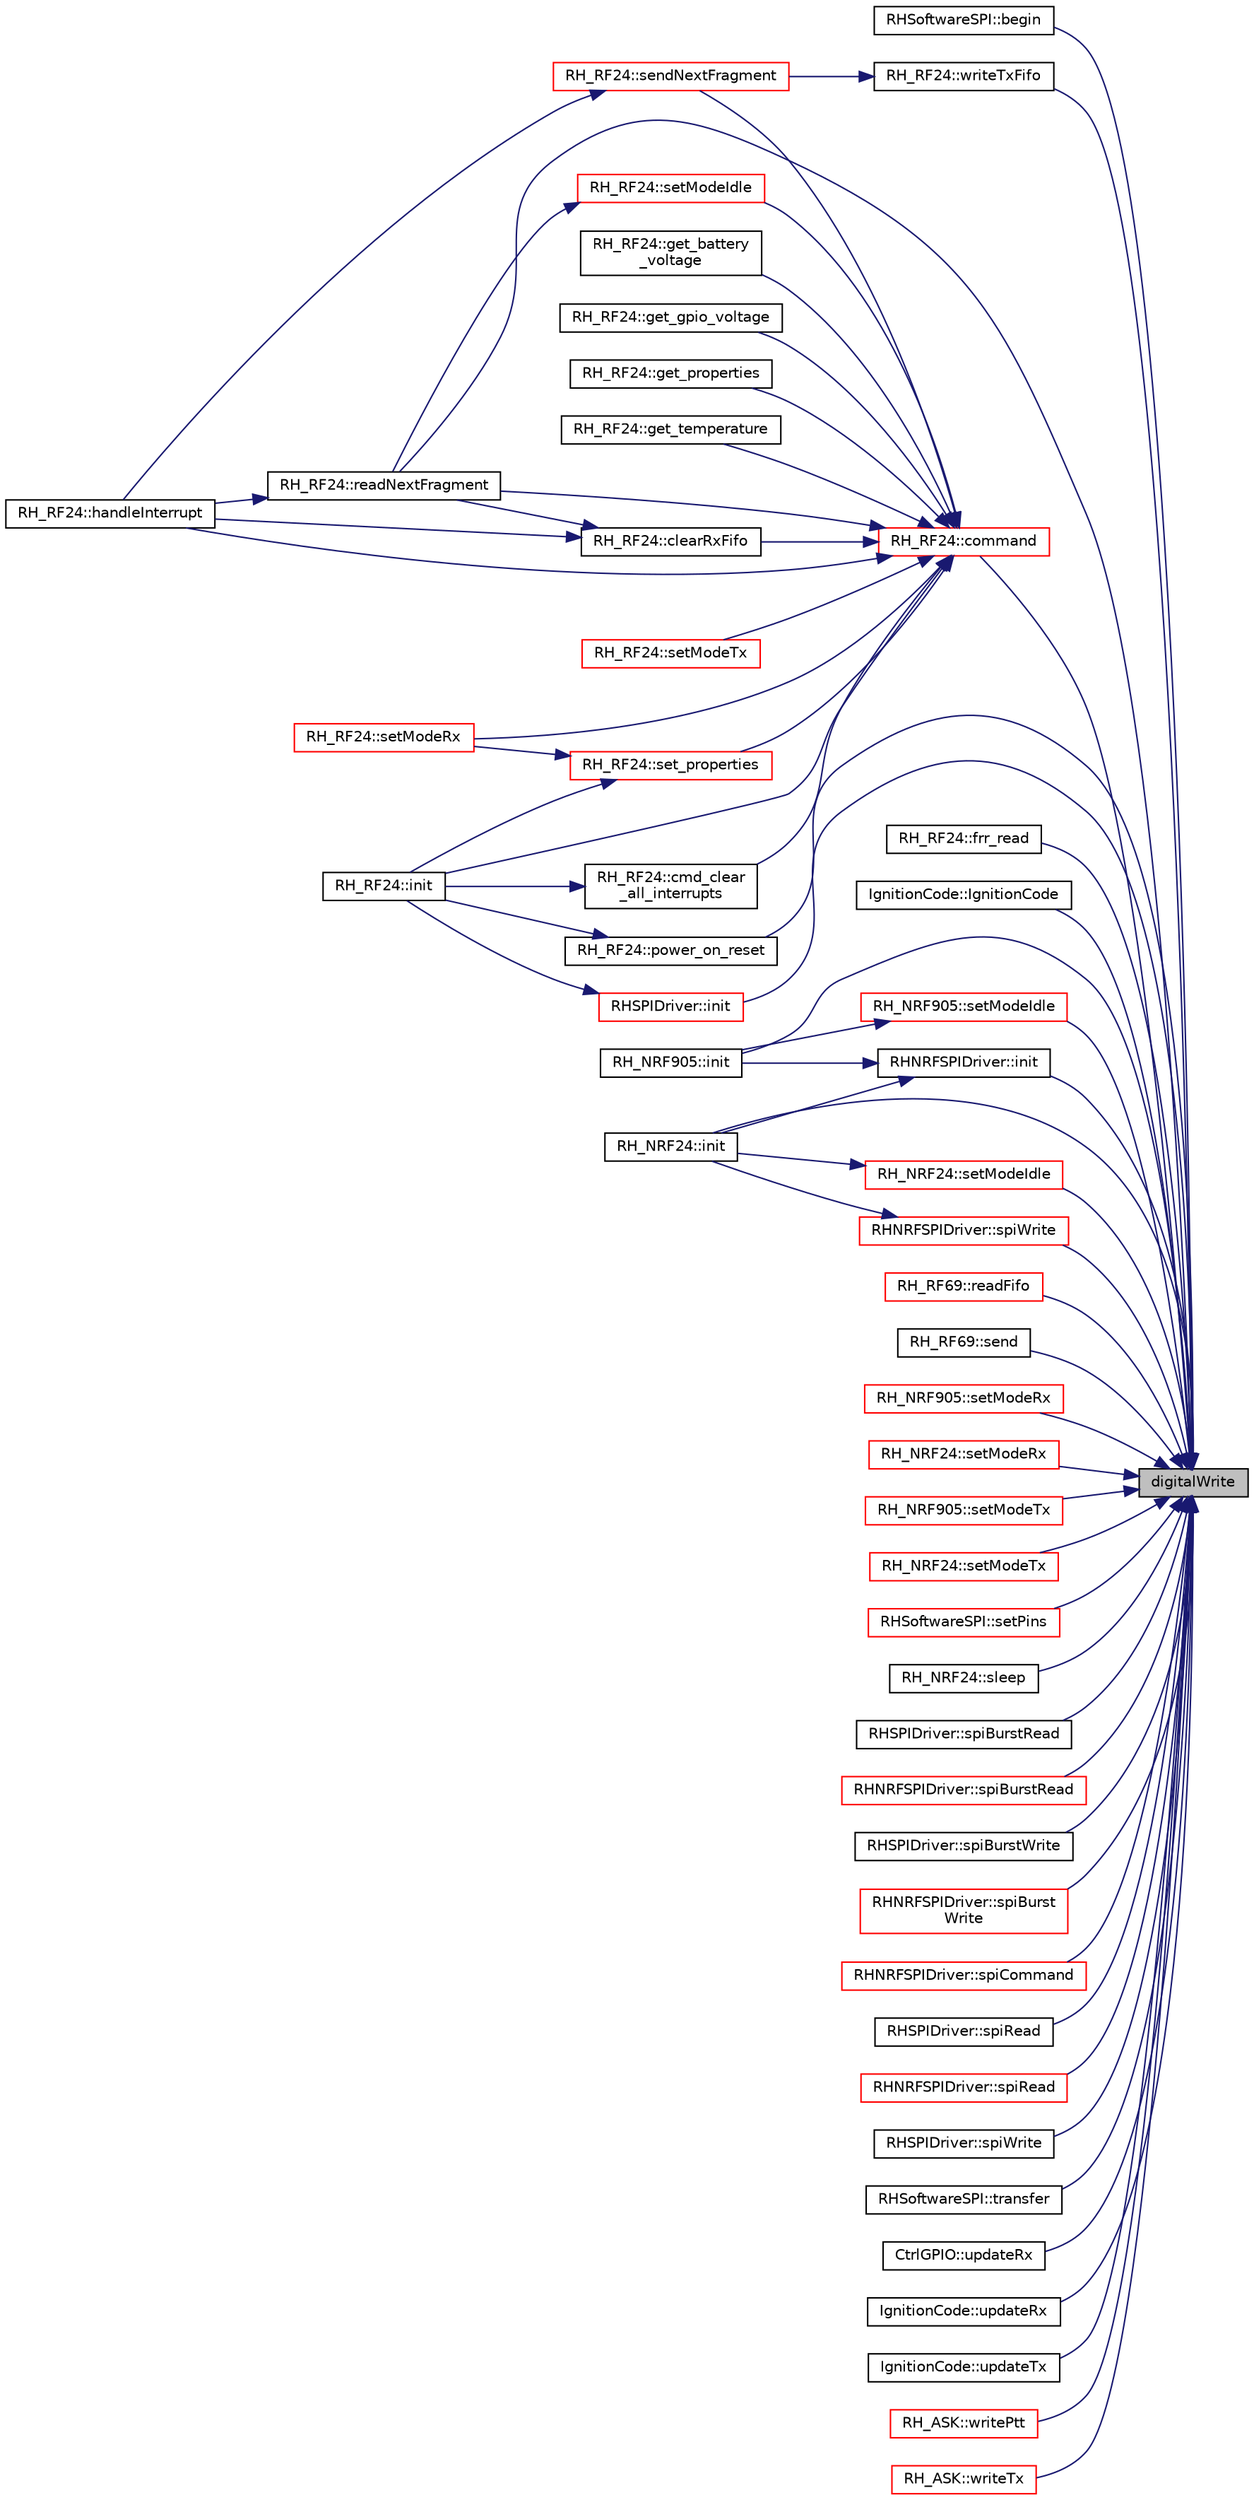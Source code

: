 digraph "digitalWrite"
{
 // LATEX_PDF_SIZE
  edge [fontname="Helvetica",fontsize="10",labelfontname="Helvetica",labelfontsize="10"];
  node [fontname="Helvetica",fontsize="10",shape=record];
  rankdir="RL";
  Node1 [label="digitalWrite",height=0.2,width=0.4,color="black", fillcolor="grey75", style="filled", fontcolor="black",tooltip=" "];
  Node1 -> Node2 [dir="back",color="midnightblue",fontsize="10",style="solid",fontname="Helvetica"];
  Node2 [label="RHSoftwareSPI::begin",height=0.2,width=0.4,color="black", fillcolor="white", style="filled",URL="$class_r_h_software_s_p_i.html#abee0eb2355d6572eb63464ffb3f348a2",tooltip="Initialise the SPI library."];
  Node1 -> Node3 [dir="back",color="midnightblue",fontsize="10",style="solid",fontname="Helvetica"];
  Node3 [label="RH_RF24::command",height=0.2,width=0.4,color="red", fillcolor="white", style="filled",URL="$class_r_h___r_f24.html#ab5a2b39cc3a6350addb97327b6f8af33",tooltip=" "];
  Node3 -> Node4 [dir="back",color="midnightblue",fontsize="10",style="solid",fontname="Helvetica"];
  Node4 [label="RH_RF24::clearRxFifo",height=0.2,width=0.4,color="black", fillcolor="white", style="filled",URL="$class_r_h___r_f24.html#a094aa6d7c2dde3bd1ed33dfa15639014",tooltip=" "];
  Node4 -> Node5 [dir="back",color="midnightblue",fontsize="10",style="solid",fontname="Helvetica"];
  Node5 [label="RH_RF24::handleInterrupt",height=0.2,width=0.4,color="black", fillcolor="white", style="filled",URL="$class_r_h___r_f24.html#ace446bd70542adeedf7f7403212e809c",tooltip=" "];
  Node4 -> Node6 [dir="back",color="midnightblue",fontsize="10",style="solid",fontname="Helvetica"];
  Node6 [label="RH_RF24::readNextFragment",height=0.2,width=0.4,color="black", fillcolor="white", style="filled",URL="$class_r_h___r_f24.html#a7d30de3f323b945c61feac26b614a89a",tooltip=" "];
  Node6 -> Node5 [dir="back",color="midnightblue",fontsize="10",style="solid",fontname="Helvetica"];
  Node3 -> Node7 [dir="back",color="midnightblue",fontsize="10",style="solid",fontname="Helvetica"];
  Node7 [label="RH_RF24::cmd_clear\l_all_interrupts",height=0.2,width=0.4,color="black", fillcolor="white", style="filled",URL="$class_r_h___r_f24.html#aa65c55eb42b2a284a14aca8dd0ffa849",tooltip="Clears all pending interrutps in the radio chip."];
  Node7 -> Node8 [dir="back",color="midnightblue",fontsize="10",style="solid",fontname="Helvetica"];
  Node8 [label="RH_RF24::init",height=0.2,width=0.4,color="black", fillcolor="white", style="filled",URL="$class_r_h___r_f24.html#a2cb53e42f79e769497ae564a8d74230e",tooltip=" "];
  Node3 -> Node9 [dir="back",color="midnightblue",fontsize="10",style="solid",fontname="Helvetica"];
  Node9 [label="RH_RF24::get_battery\l_voltage",height=0.2,width=0.4,color="black", fillcolor="white", style="filled",URL="$class_r_h___r_f24.html#af6d3d16017d5a35a8ae3367e82e77117",tooltip=" "];
  Node3 -> Node10 [dir="back",color="midnightblue",fontsize="10",style="solid",fontname="Helvetica"];
  Node10 [label="RH_RF24::get_gpio_voltage",height=0.2,width=0.4,color="black", fillcolor="white", style="filled",URL="$class_r_h___r_f24.html#a78a82045628623c6bd1e01f0a70dc0da",tooltip=" "];
  Node3 -> Node11 [dir="back",color="midnightblue",fontsize="10",style="solid",fontname="Helvetica"];
  Node11 [label="RH_RF24::get_properties",height=0.2,width=0.4,color="black", fillcolor="white", style="filled",URL="$class_r_h___r_f24.html#a4dd69cb68333664481c650c8ebd11d9b",tooltip=" "];
  Node3 -> Node12 [dir="back",color="midnightblue",fontsize="10",style="solid",fontname="Helvetica"];
  Node12 [label="RH_RF24::get_temperature",height=0.2,width=0.4,color="black", fillcolor="white", style="filled",URL="$class_r_h___r_f24.html#a3092e0f3a196980569c3e021a4a13921",tooltip=" "];
  Node3 -> Node5 [dir="back",color="midnightblue",fontsize="10",style="solid",fontname="Helvetica"];
  Node3 -> Node8 [dir="back",color="midnightblue",fontsize="10",style="solid",fontname="Helvetica"];
  Node3 -> Node6 [dir="back",color="midnightblue",fontsize="10",style="solid",fontname="Helvetica"];
  Node3 -> Node13 [dir="back",color="midnightblue",fontsize="10",style="solid",fontname="Helvetica"];
  Node13 [label="RH_RF24::sendNextFragment",height=0.2,width=0.4,color="red", fillcolor="white", style="filled",URL="$class_r_h___r_f24.html#a24d9f5aa2574d6a551d4e2aea956353a",tooltip=" "];
  Node13 -> Node5 [dir="back",color="midnightblue",fontsize="10",style="solid",fontname="Helvetica"];
  Node3 -> Node15 [dir="back",color="midnightblue",fontsize="10",style="solid",fontname="Helvetica"];
  Node15 [label="RH_RF24::set_properties",height=0.2,width=0.4,color="red", fillcolor="white", style="filled",URL="$class_r_h___r_f24.html#a962a67573e1fc7156307720d1471b979",tooltip=" "];
  Node15 -> Node8 [dir="back",color="midnightblue",fontsize="10",style="solid",fontname="Helvetica"];
  Node15 -> Node19 [dir="back",color="midnightblue",fontsize="10",style="solid",fontname="Helvetica"];
  Node19 [label="RH_RF24::setModeRx",height=0.2,width=0.4,color="red", fillcolor="white", style="filled",URL="$class_r_h___r_f24.html#a52218f0ec1c9c8ec01b6ca771309faf4",tooltip=" "];
  Node3 -> Node25 [dir="back",color="midnightblue",fontsize="10",style="solid",fontname="Helvetica"];
  Node25 [label="RH_RF24::setModeIdle",height=0.2,width=0.4,color="red", fillcolor="white", style="filled",URL="$class_r_h___r_f24.html#a5a848fae609a7a0c9f27c257763aaba9",tooltip=" "];
  Node25 -> Node6 [dir="back",color="midnightblue",fontsize="10",style="solid",fontname="Helvetica"];
  Node3 -> Node19 [dir="back",color="midnightblue",fontsize="10",style="solid",fontname="Helvetica"];
  Node3 -> Node26 [dir="back",color="midnightblue",fontsize="10",style="solid",fontname="Helvetica"];
  Node26 [label="RH_RF24::setModeTx",height=0.2,width=0.4,color="red", fillcolor="white", style="filled",URL="$class_r_h___r_f24.html#ad85c8e01f3b660dc612ff81890169353",tooltip=" "];
  Node1 -> Node28 [dir="back",color="midnightblue",fontsize="10",style="solid",fontname="Helvetica"];
  Node28 [label="RH_RF24::frr_read",height=0.2,width=0.4,color="black", fillcolor="white", style="filled",URL="$class_r_h___r_f24.html#aa73bf30c17449b94e2e1c73e758f6518",tooltip=" "];
  Node1 -> Node29 [dir="back",color="midnightblue",fontsize="10",style="solid",fontname="Helvetica"];
  Node29 [label="IgnitionCode::IgnitionCode",height=0.2,width=0.4,color="black", fillcolor="white", style="filled",URL="$class_ignition_code.html#a85e79df495b5f6ffb1c769392b58c472",tooltip=" "];
  Node1 -> Node30 [dir="back",color="midnightblue",fontsize="10",style="solid",fontname="Helvetica"];
  Node30 [label="RHNRFSPIDriver::init",height=0.2,width=0.4,color="black", fillcolor="white", style="filled",URL="$class_r_h_n_r_f_s_p_i_driver.html#a0c129520de4cfc0782c2c414515ebac7",tooltip=" "];
  Node30 -> Node31 [dir="back",color="midnightblue",fontsize="10",style="solid",fontname="Helvetica"];
  Node31 [label="RH_NRF905::init",height=0.2,width=0.4,color="black", fillcolor="white", style="filled",URL="$class_r_h___n_r_f905.html#a393568e5013dfd1a4e76511b7d4b1d4e",tooltip=" "];
  Node30 -> Node32 [dir="back",color="midnightblue",fontsize="10",style="solid",fontname="Helvetica"];
  Node32 [label="RH_NRF24::init",height=0.2,width=0.4,color="black", fillcolor="white", style="filled",URL="$class_r_h___n_r_f24.html#afdb9eb79fec2d1f8444e5830c7267445",tooltip=" "];
  Node1 -> Node33 [dir="back",color="midnightblue",fontsize="10",style="solid",fontname="Helvetica"];
  Node33 [label="RHSPIDriver::init",height=0.2,width=0.4,color="red", fillcolor="white", style="filled",URL="$class_r_h_s_p_i_driver.html#a7ba5e6fc53e02ff8125218bc296b4557",tooltip=" "];
  Node33 -> Node8 [dir="back",color="midnightblue",fontsize="10",style="solid",fontname="Helvetica"];
  Node1 -> Node31 [dir="back",color="midnightblue",fontsize="10",style="solid",fontname="Helvetica"];
  Node1 -> Node32 [dir="back",color="midnightblue",fontsize="10",style="solid",fontname="Helvetica"];
  Node1 -> Node38 [dir="back",color="midnightblue",fontsize="10",style="solid",fontname="Helvetica"];
  Node38 [label="RH_RF24::power_on_reset",height=0.2,width=0.4,color="black", fillcolor="white", style="filled",URL="$class_r_h___r_f24.html#a471d6cc5c9ca51468e137896292acdaf",tooltip="Cycles the Shutdown pin to force the cradio chip to reset."];
  Node38 -> Node8 [dir="back",color="midnightblue",fontsize="10",style="solid",fontname="Helvetica"];
  Node1 -> Node39 [dir="back",color="midnightblue",fontsize="10",style="solid",fontname="Helvetica"];
  Node39 [label="RH_RF69::readFifo",height=0.2,width=0.4,color="red", fillcolor="white", style="filled",URL="$class_r_h___r_f69.html#a9194768e6717331146b996a057563433",tooltip=" "];
  Node1 -> Node6 [dir="back",color="midnightblue",fontsize="10",style="solid",fontname="Helvetica"];
  Node1 -> Node44 [dir="back",color="midnightblue",fontsize="10",style="solid",fontname="Helvetica"];
  Node44 [label="RH_RF69::send",height=0.2,width=0.4,color="black", fillcolor="white", style="filled",URL="$class_r_h___r_f69.html#a995470e009100f30b6945747d67e9a4c",tooltip=" "];
  Node1 -> Node45 [dir="back",color="midnightblue",fontsize="10",style="solid",fontname="Helvetica"];
  Node45 [label="RH_NRF905::setModeIdle",height=0.2,width=0.4,color="red", fillcolor="white", style="filled",URL="$class_r_h___n_r_f905.html#a03e80454c2295f6e39bf140bcbf86fa8",tooltip=" "];
  Node45 -> Node31 [dir="back",color="midnightblue",fontsize="10",style="solid",fontname="Helvetica"];
  Node1 -> Node49 [dir="back",color="midnightblue",fontsize="10",style="solid",fontname="Helvetica"];
  Node49 [label="RH_NRF24::setModeIdle",height=0.2,width=0.4,color="red", fillcolor="white", style="filled",URL="$class_r_h___n_r_f24.html#a9c2dfc4e851df179043c2dd9d3102262",tooltip=" "];
  Node49 -> Node32 [dir="back",color="midnightblue",fontsize="10",style="solid",fontname="Helvetica"];
  Node1 -> Node53 [dir="back",color="midnightblue",fontsize="10",style="solid",fontname="Helvetica"];
  Node53 [label="RH_NRF905::setModeRx",height=0.2,width=0.4,color="red", fillcolor="white", style="filled",URL="$class_r_h___n_r_f905.html#af4cba03b0cde4e8c881d9790d8e59ded",tooltip=" "];
  Node1 -> Node54 [dir="back",color="midnightblue",fontsize="10",style="solid",fontname="Helvetica"];
  Node54 [label="RH_NRF24::setModeRx",height=0.2,width=0.4,color="red", fillcolor="white", style="filled",URL="$class_r_h___n_r_f24.html#af5e50abb06461b24fce0b7afe8f90314",tooltip=" "];
  Node1 -> Node55 [dir="back",color="midnightblue",fontsize="10",style="solid",fontname="Helvetica"];
  Node55 [label="RH_NRF905::setModeTx",height=0.2,width=0.4,color="red", fillcolor="white", style="filled",URL="$class_r_h___n_r_f905.html#ac681b2a851dbc1adaa721ce35e3ba19c",tooltip=" "];
  Node1 -> Node57 [dir="back",color="midnightblue",fontsize="10",style="solid",fontname="Helvetica"];
  Node57 [label="RH_NRF24::setModeTx",height=0.2,width=0.4,color="red", fillcolor="white", style="filled",URL="$class_r_h___n_r_f24.html#a8444dc8484bd0c1f8681c1282b2cc812",tooltip=" "];
  Node1 -> Node59 [dir="back",color="midnightblue",fontsize="10",style="solid",fontname="Helvetica"];
  Node59 [label="RHSoftwareSPI::setPins",height=0.2,width=0.4,color="red", fillcolor="white", style="filled",URL="$class_r_h_software_s_p_i.html#ad98b38d5b181f02a9064ac76dddaa0ae",tooltip=" "];
  Node1 -> Node61 [dir="back",color="midnightblue",fontsize="10",style="solid",fontname="Helvetica"];
  Node61 [label="RH_NRF24::sleep",height=0.2,width=0.4,color="black", fillcolor="white", style="filled",URL="$class_r_h___n_r_f24.html#ad41589a9b692fde48f61aa0b3a4c16b5",tooltip=" "];
  Node1 -> Node62 [dir="back",color="midnightblue",fontsize="10",style="solid",fontname="Helvetica"];
  Node62 [label="RHSPIDriver::spiBurstRead",height=0.2,width=0.4,color="black", fillcolor="white", style="filled",URL="$class_r_h_s_p_i_driver.html#af0ffebc1db1a6008734a37c4448fe926",tooltip=" "];
  Node1 -> Node63 [dir="back",color="midnightblue",fontsize="10",style="solid",fontname="Helvetica"];
  Node63 [label="RHNRFSPIDriver::spiBurstRead",height=0.2,width=0.4,color="red", fillcolor="white", style="filled",URL="$class_r_h_n_r_f_s_p_i_driver.html#a395f4af2d6dbb62ea62c74b1377f490a",tooltip=" "];
  Node1 -> Node67 [dir="back",color="midnightblue",fontsize="10",style="solid",fontname="Helvetica"];
  Node67 [label="RHSPIDriver::spiBurstWrite",height=0.2,width=0.4,color="black", fillcolor="white", style="filled",URL="$class_r_h_s_p_i_driver.html#a559b2c489825fe1ae737cb4371956d3d",tooltip=" "];
  Node1 -> Node68 [dir="back",color="midnightblue",fontsize="10",style="solid",fontname="Helvetica"];
  Node68 [label="RHNRFSPIDriver::spiBurst\lWrite",height=0.2,width=0.4,color="red", fillcolor="white", style="filled",URL="$class_r_h_n_r_f_s_p_i_driver.html#aaf701d926af0e7c5d64b676b11b3905c",tooltip=" "];
  Node1 -> Node73 [dir="back",color="midnightblue",fontsize="10",style="solid",fontname="Helvetica"];
  Node73 [label="RHNRFSPIDriver::spiCommand",height=0.2,width=0.4,color="red", fillcolor="white", style="filled",URL="$class_r_h_n_r_f_s_p_i_driver.html#a91ac994fd07e90af20098e07dc309f8a",tooltip=" "];
  Node1 -> Node80 [dir="back",color="midnightblue",fontsize="10",style="solid",fontname="Helvetica"];
  Node80 [label="RHSPIDriver::spiRead",height=0.2,width=0.4,color="black", fillcolor="white", style="filled",URL="$class_r_h_s_p_i_driver.html#a275b8c3d4d27a59d8f93a036b17bbf22",tooltip=" "];
  Node1 -> Node81 [dir="back",color="midnightblue",fontsize="10",style="solid",fontname="Helvetica"];
  Node81 [label="RHNRFSPIDriver::spiRead",height=0.2,width=0.4,color="red", fillcolor="white", style="filled",URL="$class_r_h_n_r_f_s_p_i_driver.html#a10b4013b6ad1f9bda878b3a87b1205d5",tooltip=" "];
  Node1 -> Node87 [dir="back",color="midnightblue",fontsize="10",style="solid",fontname="Helvetica"];
  Node87 [label="RHSPIDriver::spiWrite",height=0.2,width=0.4,color="black", fillcolor="white", style="filled",URL="$class_r_h_s_p_i_driver.html#a649210bd63262e23c9becabfc7142fd3",tooltip=" "];
  Node1 -> Node88 [dir="back",color="midnightblue",fontsize="10",style="solid",fontname="Helvetica"];
  Node88 [label="RHNRFSPIDriver::spiWrite",height=0.2,width=0.4,color="red", fillcolor="white", style="filled",URL="$class_r_h_n_r_f_s_p_i_driver.html#a4795454482baa5a2c4df6e89c97b19b3",tooltip=" "];
  Node88 -> Node32 [dir="back",color="midnightblue",fontsize="10",style="solid",fontname="Helvetica"];
  Node1 -> Node94 [dir="back",color="midnightblue",fontsize="10",style="solid",fontname="Helvetica"];
  Node94 [label="RHSoftwareSPI::transfer",height=0.2,width=0.4,color="black", fillcolor="white", style="filled",URL="$class_r_h_software_s_p_i.html#a725cf90f13573b5882d409852b42d310",tooltip=" "];
  Node1 -> Node95 [dir="back",color="midnightblue",fontsize="10",style="solid",fontname="Helvetica"];
  Node95 [label="CtrlGPIO::updateRx",height=0.2,width=0.4,color="black", fillcolor="white", style="filled",URL="$class_ctrl_g_p_i_o.html#a7836ffd7ac35c2da69b071f6259efdb9",tooltip=" "];
  Node1 -> Node96 [dir="back",color="midnightblue",fontsize="10",style="solid",fontname="Helvetica"];
  Node96 [label="IgnitionCode::updateRx",height=0.2,width=0.4,color="black", fillcolor="white", style="filled",URL="$class_ignition_code.html#a537bf1be498ef8e123bbffbec26aed29",tooltip=" "];
  Node1 -> Node97 [dir="back",color="midnightblue",fontsize="10",style="solid",fontname="Helvetica"];
  Node97 [label="IgnitionCode::updateTx",height=0.2,width=0.4,color="black", fillcolor="white", style="filled",URL="$class_ignition_code.html#ac9941521c27224502b078656d25d5610",tooltip=" "];
  Node1 -> Node98 [dir="back",color="midnightblue",fontsize="10",style="solid",fontname="Helvetica"];
  Node98 [label="RH_ASK::writePtt",height=0.2,width=0.4,color="red", fillcolor="white", style="filled",URL="$class_r_h___a_s_k.html#ab05ce889797693d3f1d30e268e0e074e",tooltip="Write the txPin in a platform dependent way, taking into account whether it is inverted or not."];
  Node1 -> Node107 [dir="back",color="midnightblue",fontsize="10",style="solid",fontname="Helvetica"];
  Node107 [label="RH_ASK::writeTx",height=0.2,width=0.4,color="red", fillcolor="white", style="filled",URL="$class_r_h___a_s_k.html#a89f9993d134eabc7442c82704e41a314",tooltip="Write the txPin in a platform dependent way."];
  Node1 -> Node108 [dir="back",color="midnightblue",fontsize="10",style="solid",fontname="Helvetica"];
  Node108 [label="RH_RF24::writeTxFifo",height=0.2,width=0.4,color="black", fillcolor="white", style="filled",URL="$class_r_h___r_f24.html#afd54aecdd3cff38aca2a912c200e3fe7",tooltip=" "];
  Node108 -> Node13 [dir="back",color="midnightblue",fontsize="10",style="solid",fontname="Helvetica"];
}
